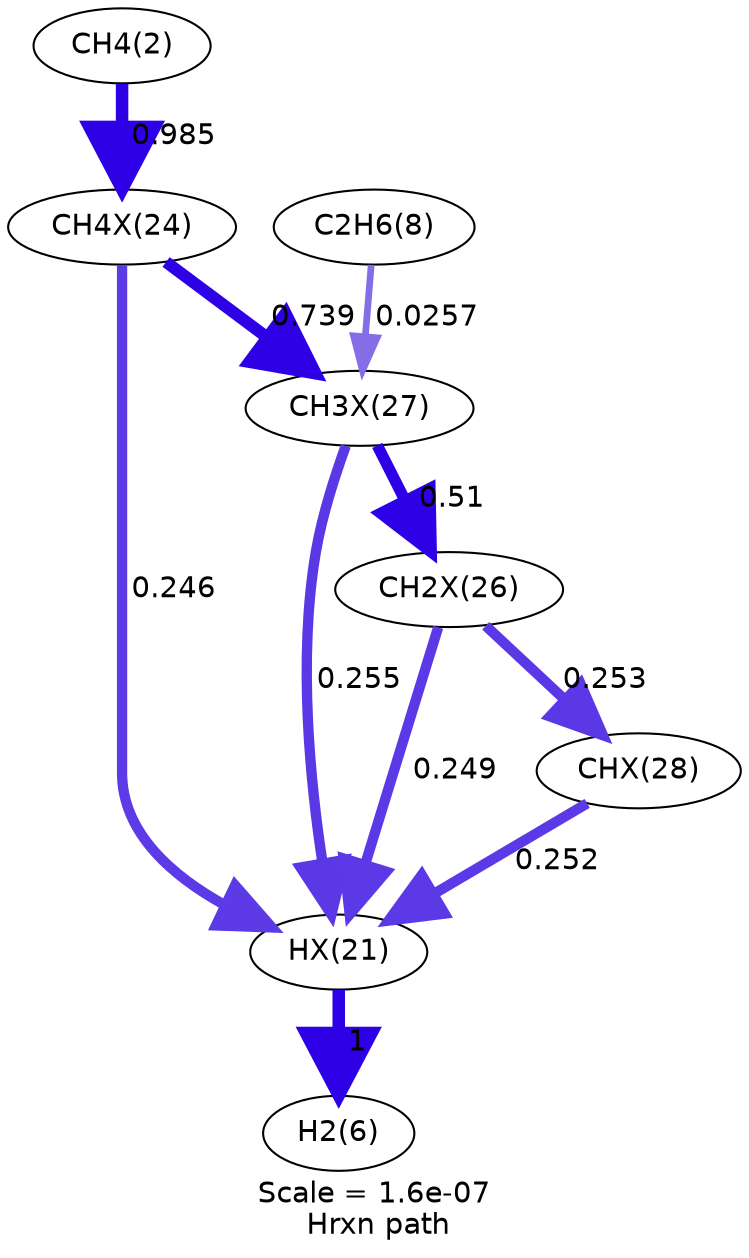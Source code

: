 digraph reaction_paths {
center=1;
s1 -> s27[fontname="Helvetica", penwidth=6, arrowsize=3, color="0.7, 1.5, 0.9"
, label=" 1"];
s7 -> s1[fontname="Helvetica", penwidth=4.97, arrowsize=2.48, color="0.7, 0.755, 0.9"
, label=" 0.255"];
s6 -> s1[fontname="Helvetica", penwidth=4.95, arrowsize=2.48, color="0.7, 0.749, 0.9"
, label=" 0.249"];
s8 -> s1[fontname="Helvetica", penwidth=4.96, arrowsize=2.48, color="0.7, 0.752, 0.9"
, label=" 0.252"];
s4 -> s1[fontname="Helvetica", penwidth=4.94, arrowsize=2.47, color="0.7, 0.746, 0.9"
, label=" 0.246"];
s23 -> s4[fontname="Helvetica", penwidth=5.99, arrowsize=2.99, color="0.7, 1.48, 0.9"
, label=" 0.985"];
s7 -> s6[fontname="Helvetica", penwidth=5.49, arrowsize=2.75, color="0.7, 1.01, 0.9"
, label=" 0.51"];
s4 -> s7[fontname="Helvetica", penwidth=5.77, arrowsize=2.89, color="0.7, 1.24, 0.9"
, label=" 0.739"];
s29 -> s7[fontname="Helvetica", penwidth=3.24, arrowsize=1.62, color="0.7, 0.526, 0.9"
, label=" 0.0257"];
s6 -> s8[fontname="Helvetica", penwidth=4.96, arrowsize=2.48, color="0.7, 0.753, 0.9"
, label=" 0.253"];
s1 [ fontname="Helvetica", label="HX(21)"];
s4 [ fontname="Helvetica", label="CH4X(24)"];
s6 [ fontname="Helvetica", label="CH2X(26)"];
s7 [ fontname="Helvetica", label="CH3X(27)"];
s8 [ fontname="Helvetica", label="CHX(28)"];
s23 [ fontname="Helvetica", label="CH4(2)"];
s27 [ fontname="Helvetica", label="H2(6)"];
s29 [ fontname="Helvetica", label="C2H6(8)"];
 label = "Scale = 1.6e-07\l Hrxn path";
 fontname = "Helvetica";
}
